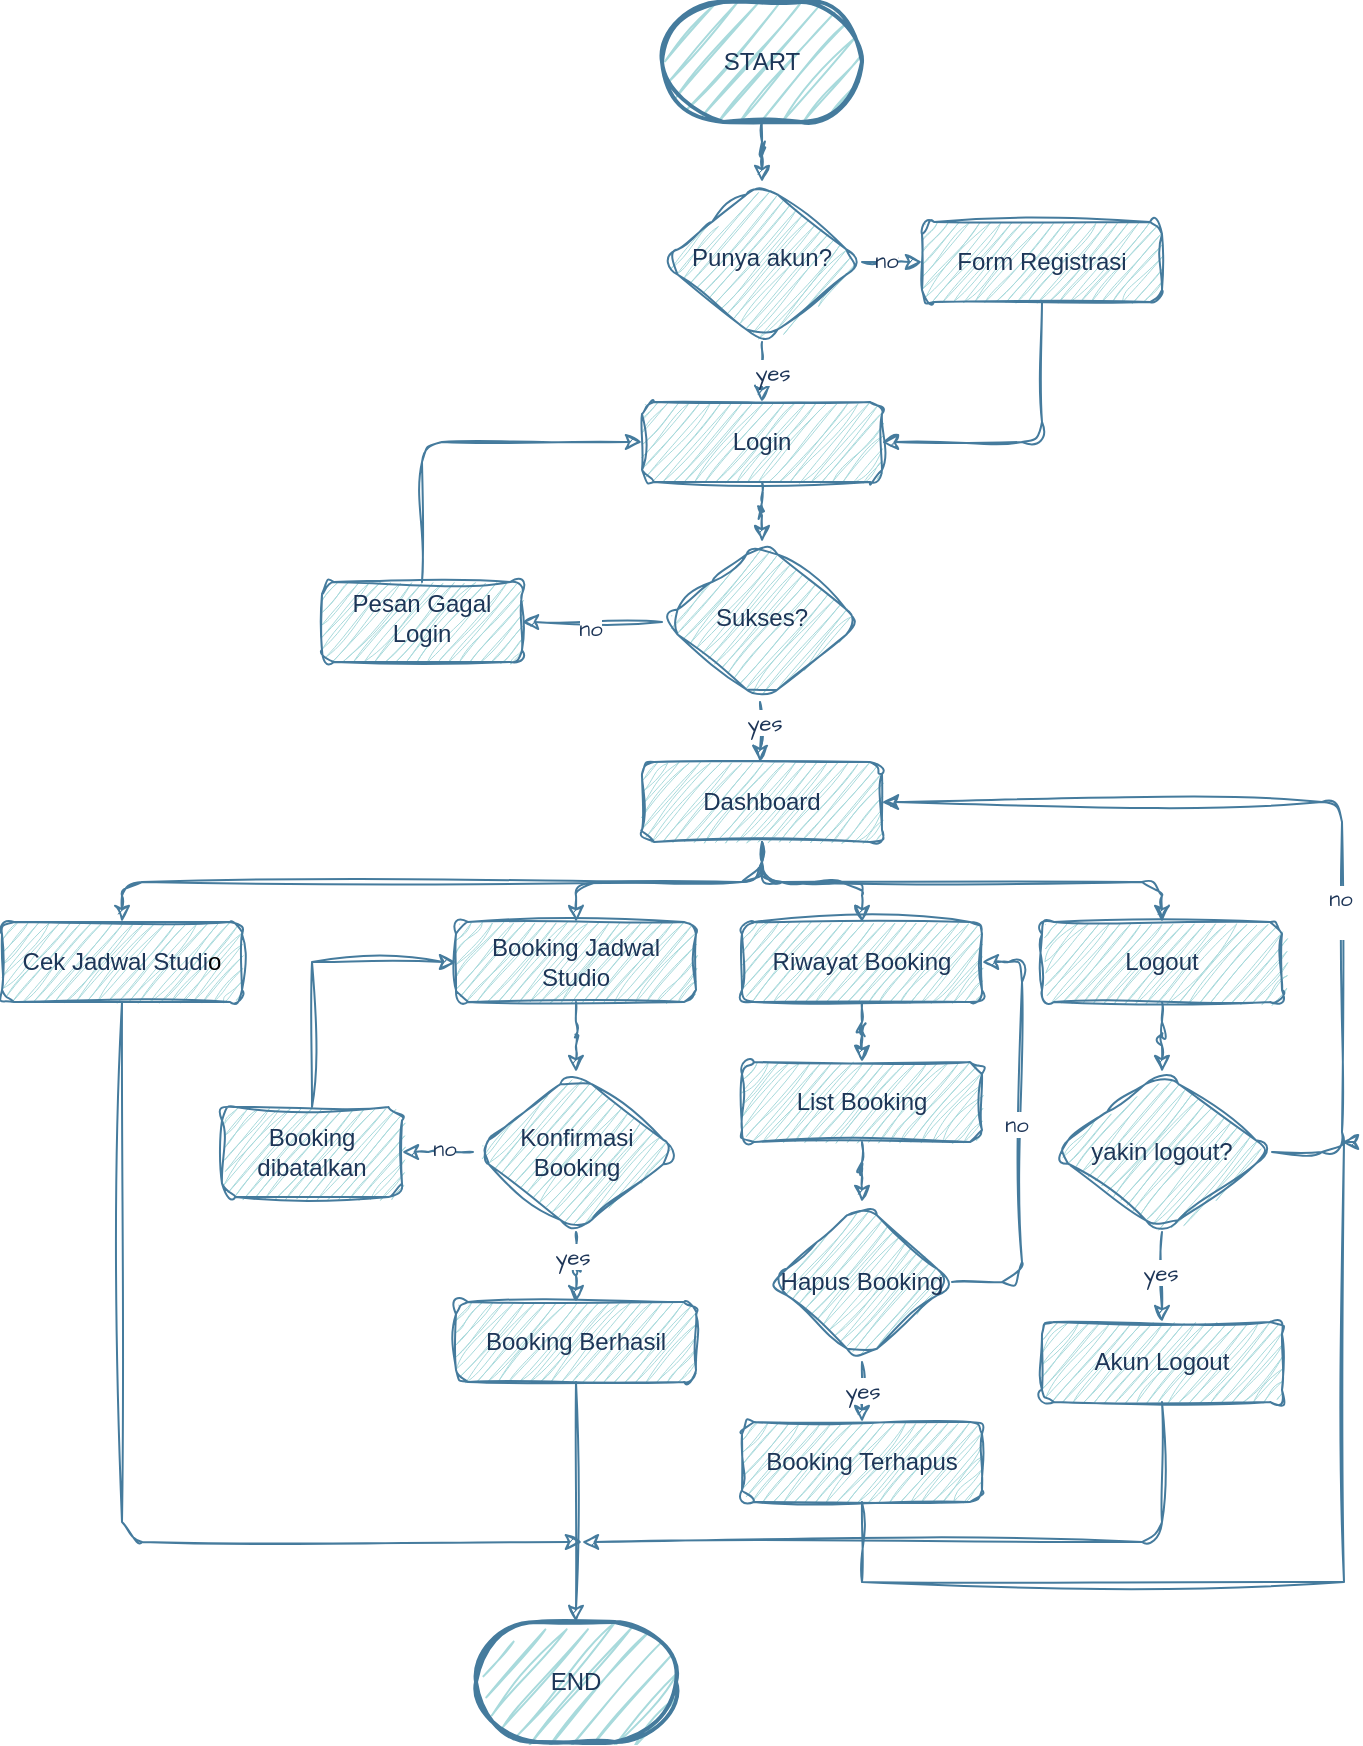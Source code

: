 <mxfile version="26.2.13">
  <diagram id="C5RBs43oDa-KdzZeNtuy" name="Page-1">
    <mxGraphModel dx="597" dy="327" grid="1" gridSize="10" guides="1" tooltips="1" connect="1" arrows="1" fold="1" page="1" pageScale="1" pageWidth="1169" pageHeight="827" background="none" math="0" shadow="0" adaptiveColors="simple">
      <root>
        <mxCell id="WIyWlLk6GJQsqaUBKTNV-0" />
        <mxCell id="WIyWlLk6GJQsqaUBKTNV-1" parent="WIyWlLk6GJQsqaUBKTNV-0" />
        <mxCell id="QhW3a99j18ydDRRvAq2B-8" value="" style="edgeStyle=orthogonalEdgeStyle;rounded=1;orthogonalLoop=1;jettySize=auto;html=1;labelBackgroundColor=none;strokeColor=#457B9D;fontColor=default;sketch=1;curveFitting=1;jiggle=2;" edge="1" parent="WIyWlLk6GJQsqaUBKTNV-1" source="QhW3a99j18ydDRRvAq2B-2" target="QhW3a99j18ydDRRvAq2B-6">
          <mxGeometry relative="1" as="geometry" />
        </mxCell>
        <mxCell id="QhW3a99j18ydDRRvAq2B-100" value="no" style="edgeLabel;html=1;align=center;verticalAlign=middle;resizable=0;points=[];sketch=1;hachureGap=4;jiggle=2;curveFitting=1;strokeColor=#457B9D;fontFamily=Architects Daughter;fontSource=https%3A%2F%2Ffonts.googleapis.com%2Fcss%3Ffamily%3DArchitects%2BDaughter;fontColor=#1D3557;fillColor=#A8DADC;" vertex="1" connectable="0" parent="QhW3a99j18ydDRRvAq2B-8">
          <mxGeometry x="0.252" y="1" relative="1" as="geometry">
            <mxPoint as="offset" />
          </mxGeometry>
        </mxCell>
        <mxCell id="QhW3a99j18ydDRRvAq2B-9" value="" style="edgeStyle=orthogonalEdgeStyle;rounded=1;orthogonalLoop=1;jettySize=auto;html=1;labelBackgroundColor=none;strokeColor=#457B9D;fontColor=default;sketch=1;curveFitting=1;jiggle=2;" edge="1" parent="WIyWlLk6GJQsqaUBKTNV-1" source="QhW3a99j18ydDRRvAq2B-2" target="QhW3a99j18ydDRRvAq2B-4">
          <mxGeometry relative="1" as="geometry" />
        </mxCell>
        <mxCell id="QhW3a99j18ydDRRvAq2B-101" value="yes" style="edgeLabel;html=1;align=center;verticalAlign=middle;resizable=0;points=[];sketch=1;hachureGap=4;jiggle=2;curveFitting=1;strokeColor=#457B9D;fontFamily=Architects Daughter;fontSource=https%3A%2F%2Ffonts.googleapis.com%2Fcss%3Ffamily%3DArchitects%2BDaughter;fontColor=#1D3557;fillColor=#A8DADC;" vertex="1" connectable="0" parent="QhW3a99j18ydDRRvAq2B-9">
          <mxGeometry x="0.028" y="-5" relative="1" as="geometry">
            <mxPoint as="offset" />
          </mxGeometry>
        </mxCell>
        <mxCell id="QhW3a99j18ydDRRvAq2B-2" value="Punya akun?" style="rhombus;whiteSpace=wrap;html=1;shadow=0;fontFamily=Helvetica;fontSize=12;align=center;strokeWidth=1;spacing=6;spacingTop=-4;fillColor=#A8DADC;labelBackgroundColor=none;strokeColor=#457B9D;fontColor=#1D3557;rounded=1;sketch=1;curveFitting=1;jiggle=2;" vertex="1" parent="WIyWlLk6GJQsqaUBKTNV-1">
          <mxGeometry x="540" y="140" width="100" height="80" as="geometry" />
        </mxCell>
        <mxCell id="QhW3a99j18ydDRRvAq2B-14" value="" style="edgeStyle=orthogonalEdgeStyle;rounded=1;orthogonalLoop=1;jettySize=auto;html=1;labelBackgroundColor=none;strokeColor=#457B9D;fontColor=default;sketch=1;curveFitting=1;jiggle=2;" edge="1" parent="WIyWlLk6GJQsqaUBKTNV-1" source="QhW3a99j18ydDRRvAq2B-4" target="QhW3a99j18ydDRRvAq2B-13">
          <mxGeometry relative="1" as="geometry" />
        </mxCell>
        <mxCell id="QhW3a99j18ydDRRvAq2B-4" value="Login&lt;span style=&quot;color: rgba(0, 0, 0, 0); font-family: monospace; font-size: 0px; text-align: start; text-wrap-mode: nowrap;&quot;&gt;%3CmxGraphModel%3E%3Croot%3E%3CmxCell%20id%3D%220%22%2F%3E%3CmxCell%20id%3D%221%22%20parent%3D%220%22%2F%3E%3CmxCell%20id%3D%222%22%20value%3D%22Plug%20in%20lamp%22%20style%3D%22rounded%3D1%3BwhiteSpace%3Dwrap%3Bhtml%3D1%3BfontSize%3D12%3Bglass%3D0%3BstrokeWidth%3D1%3Bshadow%3D0%3B%22%20vertex%3D%221%22%20parent%3D%221%22%3E%3CmxGeometry%20x%3D%22320%22%20y%3D%22190%22%20width%3D%22120%22%20height%3D%2240%22%20as%3D%22geometry%22%2F%3E%3C%2FmxCell%3E%3C%2Froot%3E%3C%2FmxGraphModel%3E&lt;/span&gt;&lt;span style=&quot;color: rgba(0, 0, 0, 0); font-family: monospace; font-size: 0px; text-align: start; text-wrap-mode: nowrap;&quot;&gt;%3CmxGraphModel%3E%3Croot%3E%3CmxCell%20id%3D%220%22%2F%3E%3CmxCell%20id%3D%221%22%20parent%3D%220%22%2F%3E%3CmxCell%20id%3D%222%22%20value%3D%22Plug%20in%20lamp%22%20style%3D%22rounded%3D1%3BwhiteSpace%3Dwrap%3Bhtml%3D1%3BfontSize%3D12%3Bglass%3D0%3BstrokeWidth%3D1%3Bshadow%3D0%3B%22%20vertex%3D%221%22%20parent%3D%221%22%3E%3CmxGeometry%20x%3D%22320%22%20y%3D%22190%22%20width%3D%22120%22%20height%3D%2240%22%20as%3D%22geometry%22%2F%3E%3C%2FmxCell%3E%3C%2Froot%3E%3C%2FmxGraphModel%3E&lt;/span&gt;" style="rounded=1;whiteSpace=wrap;html=1;fontSize=12;glass=0;strokeWidth=1;shadow=0;fillColor=#A8DADC;labelBackgroundColor=none;strokeColor=#457B9D;fontColor=#1D3557;sketch=1;curveFitting=1;jiggle=2;" vertex="1" parent="WIyWlLk6GJQsqaUBKTNV-1">
          <mxGeometry x="530" y="250" width="120" height="40" as="geometry" />
        </mxCell>
        <mxCell id="QhW3a99j18ydDRRvAq2B-12" style="edgeStyle=orthogonalEdgeStyle;rounded=1;orthogonalLoop=1;jettySize=auto;html=1;exitX=0.5;exitY=1;exitDx=0;exitDy=0;entryX=1;entryY=0.5;entryDx=0;entryDy=0;labelBackgroundColor=none;strokeColor=#457B9D;fontColor=default;sketch=1;curveFitting=1;jiggle=2;" edge="1" parent="WIyWlLk6GJQsqaUBKTNV-1" source="QhW3a99j18ydDRRvAq2B-6" target="QhW3a99j18ydDRRvAq2B-4">
          <mxGeometry relative="1" as="geometry">
            <mxPoint x="730" y="270" as="targetPoint" />
          </mxGeometry>
        </mxCell>
        <mxCell id="QhW3a99j18ydDRRvAq2B-6" value="Form Registrasi" style="rounded=1;whiteSpace=wrap;html=1;fontSize=12;glass=0;strokeWidth=1;shadow=0;fillColor=#A8DADC;labelBackgroundColor=none;strokeColor=#457B9D;fontColor=#1D3557;sketch=1;curveFitting=1;jiggle=2;" vertex="1" parent="WIyWlLk6GJQsqaUBKTNV-1">
          <mxGeometry x="670" y="160" width="120" height="40" as="geometry" />
        </mxCell>
        <mxCell id="QhW3a99j18ydDRRvAq2B-16" value="" style="edgeStyle=orthogonalEdgeStyle;rounded=1;orthogonalLoop=1;jettySize=auto;html=1;labelBackgroundColor=none;strokeColor=#457B9D;fontColor=default;sketch=1;curveFitting=1;jiggle=2;" edge="1" parent="WIyWlLk6GJQsqaUBKTNV-1">
          <mxGeometry relative="1" as="geometry">
            <mxPoint x="589.034" y="399.972" as="sourcePoint" />
            <mxPoint x="589.034" y="430.0" as="targetPoint" />
          </mxGeometry>
        </mxCell>
        <mxCell id="QhW3a99j18ydDRRvAq2B-102" value="yes" style="edgeLabel;html=1;align=center;verticalAlign=middle;resizable=0;points=[];sketch=1;hachureGap=4;jiggle=2;curveFitting=1;strokeColor=#457B9D;fontFamily=Architects Daughter;fontSource=https%3A%2F%2Ffonts.googleapis.com%2Fcss%3Ffamily%3DArchitects%2BDaughter;fontColor=#1D3557;fillColor=#A8DADC;" vertex="1" connectable="0" parent="QhW3a99j18ydDRRvAq2B-16">
          <mxGeometry x="-0.362" y="2" relative="1" as="geometry">
            <mxPoint as="offset" />
          </mxGeometry>
        </mxCell>
        <mxCell id="QhW3a99j18ydDRRvAq2B-79" value="" style="edgeStyle=orthogonalEdgeStyle;rounded=1;orthogonalLoop=1;jettySize=auto;html=1;labelBackgroundColor=none;strokeColor=#457B9D;fontColor=default;sketch=1;curveFitting=1;jiggle=2;" edge="1" parent="WIyWlLk6GJQsqaUBKTNV-1" source="QhW3a99j18ydDRRvAq2B-13" target="QhW3a99j18ydDRRvAq2B-78">
          <mxGeometry relative="1" as="geometry" />
        </mxCell>
        <mxCell id="QhW3a99j18ydDRRvAq2B-103" value="no" style="edgeLabel;html=1;align=center;verticalAlign=middle;resizable=0;points=[];sketch=1;hachureGap=4;jiggle=2;curveFitting=1;strokeColor=#457B9D;fontFamily=Architects Daughter;fontSource=https%3A%2F%2Ffonts.googleapis.com%2Fcss%3Ffamily%3DArchitects%2BDaughter;fontColor=#1D3557;fillColor=#A8DADC;" vertex="1" connectable="0" parent="QhW3a99j18ydDRRvAq2B-79">
          <mxGeometry x="0.037" y="3" relative="1" as="geometry">
            <mxPoint as="offset" />
          </mxGeometry>
        </mxCell>
        <mxCell id="QhW3a99j18ydDRRvAq2B-13" value="Sukses?" style="rhombus;whiteSpace=wrap;html=1;shadow=0;fontFamily=Helvetica;fontSize=12;align=center;strokeWidth=1;spacing=6;spacingTop=-4;fillColor=#A8DADC;labelBackgroundColor=none;strokeColor=#457B9D;fontColor=#1D3557;rounded=1;sketch=1;curveFitting=1;jiggle=2;" vertex="1" parent="WIyWlLk6GJQsqaUBKTNV-1">
          <mxGeometry x="540" y="320" width="100" height="80" as="geometry" />
        </mxCell>
        <mxCell id="QhW3a99j18ydDRRvAq2B-22" value="" style="edgeStyle=orthogonalEdgeStyle;rounded=1;orthogonalLoop=1;jettySize=auto;html=1;labelBackgroundColor=none;strokeColor=#457B9D;fontColor=default;sketch=1;curveFitting=1;jiggle=2;" edge="1" parent="WIyWlLk6GJQsqaUBKTNV-1" source="QhW3a99j18ydDRRvAq2B-15" target="QhW3a99j18ydDRRvAq2B-21">
          <mxGeometry relative="1" as="geometry" />
        </mxCell>
        <mxCell id="QhW3a99j18ydDRRvAq2B-28" style="edgeStyle=orthogonalEdgeStyle;rounded=1;orthogonalLoop=1;jettySize=auto;html=1;exitX=0.5;exitY=1;exitDx=0;exitDy=0;entryX=0.5;entryY=0;entryDx=0;entryDy=0;labelBackgroundColor=none;strokeColor=#457B9D;fontColor=default;sketch=1;curveFitting=1;jiggle=2;" edge="1" parent="WIyWlLk6GJQsqaUBKTNV-1" source="QhW3a99j18ydDRRvAq2B-15">
          <mxGeometry relative="1" as="geometry">
            <mxPoint x="790" y="510" as="targetPoint" />
            <Array as="points">
              <mxPoint x="590" y="490" />
              <mxPoint x="790" y="490" />
            </Array>
          </mxGeometry>
        </mxCell>
        <mxCell id="QhW3a99j18ydDRRvAq2B-34" style="edgeStyle=orthogonalEdgeStyle;rounded=1;orthogonalLoop=1;jettySize=auto;html=1;exitX=0.5;exitY=1;exitDx=0;exitDy=0;entryX=0.5;entryY=0;entryDx=0;entryDy=0;labelBackgroundColor=none;strokeColor=#457B9D;fontColor=default;sketch=1;curveFitting=1;jiggle=2;" edge="1" parent="WIyWlLk6GJQsqaUBKTNV-1" source="QhW3a99j18ydDRRvAq2B-15" target="QhW3a99j18ydDRRvAq2B-32">
          <mxGeometry relative="1" as="geometry" />
        </mxCell>
        <mxCell id="QhW3a99j18ydDRRvAq2B-85" style="edgeStyle=orthogonalEdgeStyle;rounded=1;orthogonalLoop=1;jettySize=auto;html=1;exitX=0.5;exitY=1;exitDx=0;exitDy=0;entryX=0.5;entryY=0;entryDx=0;entryDy=0;labelBackgroundColor=none;strokeColor=#457B9D;fontColor=default;sketch=1;curveFitting=1;jiggle=2;" edge="1" parent="WIyWlLk6GJQsqaUBKTNV-1" source="QhW3a99j18ydDRRvAq2B-15" target="QhW3a99j18ydDRRvAq2B-38">
          <mxGeometry relative="1" as="geometry" />
        </mxCell>
        <mxCell id="QhW3a99j18ydDRRvAq2B-15" value="Dashboard" style="rounded=1;whiteSpace=wrap;html=1;fontSize=12;glass=0;strokeWidth=1;shadow=0;fillColor=#A8DADC;labelBackgroundColor=none;strokeColor=#457B9D;fontColor=#1D3557;sketch=1;curveFitting=1;jiggle=2;" vertex="1" parent="WIyWlLk6GJQsqaUBKTNV-1">
          <mxGeometry x="530" y="430" width="120" height="40" as="geometry" />
        </mxCell>
        <mxCell id="QhW3a99j18ydDRRvAq2B-40" value="" style="edgeStyle=orthogonalEdgeStyle;rounded=1;orthogonalLoop=1;jettySize=auto;html=1;labelBackgroundColor=none;strokeColor=#457B9D;fontColor=default;sketch=1;curveFitting=1;jiggle=2;" edge="1" parent="WIyWlLk6GJQsqaUBKTNV-1" source="QhW3a99j18ydDRRvAq2B-21" target="QhW3a99j18ydDRRvAq2B-39">
          <mxGeometry relative="1" as="geometry" />
        </mxCell>
        <mxCell id="QhW3a99j18ydDRRvAq2B-21" value="Booking Jadwal Studio" style="rounded=1;whiteSpace=wrap;html=1;fontSize=12;glass=0;strokeWidth=1;shadow=0;fillColor=#A8DADC;labelBackgroundColor=none;strokeColor=#457B9D;fontColor=#1D3557;sketch=1;curveFitting=1;jiggle=2;" vertex="1" parent="WIyWlLk6GJQsqaUBKTNV-1">
          <mxGeometry x="437" y="510" width="120" height="40" as="geometry" />
        </mxCell>
        <mxCell id="QhW3a99j18ydDRRvAq2B-48" value="" style="edgeStyle=orthogonalEdgeStyle;rounded=1;orthogonalLoop=1;jettySize=auto;html=1;labelBackgroundColor=none;strokeColor=#457B9D;fontColor=default;sketch=1;curveFitting=1;jiggle=2;" edge="1" parent="WIyWlLk6GJQsqaUBKTNV-1" source="QhW3a99j18ydDRRvAq2B-32" target="QhW3a99j18ydDRRvAq2B-47">
          <mxGeometry relative="1" as="geometry" />
        </mxCell>
        <mxCell id="QhW3a99j18ydDRRvAq2B-32" value="Riwayat Booking" style="rounded=1;whiteSpace=wrap;html=1;fontSize=12;glass=0;strokeWidth=1;shadow=0;fillColor=#A8DADC;labelBackgroundColor=none;strokeColor=#457B9D;fontColor=#1D3557;sketch=1;curveFitting=1;jiggle=2;" vertex="1" parent="WIyWlLk6GJQsqaUBKTNV-1">
          <mxGeometry x="580" y="510" width="120" height="40" as="geometry" />
        </mxCell>
        <mxCell id="QhW3a99j18ydDRRvAq2B-60" value="" style="edgeStyle=orthogonalEdgeStyle;rounded=1;orthogonalLoop=1;jettySize=auto;html=1;labelBackgroundColor=none;strokeColor=#457B9D;fontColor=default;sketch=1;curveFitting=1;jiggle=2;" edge="1" parent="WIyWlLk6GJQsqaUBKTNV-1" source="QhW3a99j18ydDRRvAq2B-35" target="QhW3a99j18ydDRRvAq2B-59">
          <mxGeometry relative="1" as="geometry" />
        </mxCell>
        <mxCell id="QhW3a99j18ydDRRvAq2B-35" value="Logout" style="rounded=1;whiteSpace=wrap;html=1;fontSize=12;glass=0;strokeWidth=1;shadow=0;fillColor=#A8DADC;labelBackgroundColor=none;strokeColor=#457B9D;fontColor=#1D3557;sketch=1;curveFitting=1;jiggle=2;" vertex="1" parent="WIyWlLk6GJQsqaUBKTNV-1">
          <mxGeometry x="730" y="510" width="120" height="40" as="geometry" />
        </mxCell>
        <mxCell id="QhW3a99j18ydDRRvAq2B-87" style="edgeStyle=orthogonalEdgeStyle;rounded=1;orthogonalLoop=1;jettySize=auto;html=1;exitX=0.5;exitY=1;exitDx=0;exitDy=0;labelBackgroundColor=none;strokeColor=#457B9D;fontColor=default;sketch=1;curveFitting=1;jiggle=2;" edge="1" parent="WIyWlLk6GJQsqaUBKTNV-1" source="QhW3a99j18ydDRRvAq2B-38">
          <mxGeometry relative="1" as="geometry">
            <mxPoint x="500" y="820" as="targetPoint" />
            <Array as="points">
              <mxPoint x="270" y="820" />
            </Array>
          </mxGeometry>
        </mxCell>
        <mxCell id="QhW3a99j18ydDRRvAq2B-38" value="Cek Jadwal Studi&lt;span style=&quot;background-color: transparent; color: light-dark(rgb(0, 0, 0), rgb(255, 255, 255));&quot;&gt;o&lt;/span&gt;" style="rounded=1;whiteSpace=wrap;html=1;fontSize=12;glass=0;strokeWidth=1;shadow=0;fillColor=#A8DADC;labelBackgroundColor=none;strokeColor=#457B9D;fontColor=#1D3557;sketch=1;curveFitting=1;jiggle=2;" vertex="1" parent="WIyWlLk6GJQsqaUBKTNV-1">
          <mxGeometry x="210" y="510" width="120" height="40" as="geometry" />
        </mxCell>
        <mxCell id="QhW3a99j18ydDRRvAq2B-42" value="" style="edgeStyle=orthogonalEdgeStyle;rounded=1;orthogonalLoop=1;jettySize=auto;html=1;labelBackgroundColor=none;strokeColor=#457B9D;fontColor=default;sketch=1;curveFitting=1;jiggle=2;" edge="1" parent="WIyWlLk6GJQsqaUBKTNV-1" source="QhW3a99j18ydDRRvAq2B-39" target="QhW3a99j18ydDRRvAq2B-41">
          <mxGeometry relative="1" as="geometry" />
        </mxCell>
        <mxCell id="QhW3a99j18ydDRRvAq2B-97" value="yes" style="edgeLabel;html=1;align=center;verticalAlign=middle;resizable=0;points=[];sketch=1;hachureGap=4;jiggle=2;curveFitting=1;strokeColor=#457B9D;fontFamily=Architects Daughter;fontSource=https%3A%2F%2Ffonts.googleapis.com%2Fcss%3Ffamily%3DArchitects%2BDaughter;fontColor=#1D3557;fillColor=#A8DADC;" vertex="1" connectable="0" parent="QhW3a99j18ydDRRvAq2B-42">
          <mxGeometry x="-0.461" y="-2" relative="1" as="geometry">
            <mxPoint as="offset" />
          </mxGeometry>
        </mxCell>
        <mxCell id="QhW3a99j18ydDRRvAq2B-83" value="" style="edgeStyle=orthogonalEdgeStyle;rounded=1;orthogonalLoop=1;jettySize=auto;html=1;labelBackgroundColor=none;strokeColor=#457B9D;fontColor=default;sketch=1;curveFitting=1;jiggle=2;" edge="1" parent="WIyWlLk6GJQsqaUBKTNV-1" source="QhW3a99j18ydDRRvAq2B-39" target="QhW3a99j18ydDRRvAq2B-82">
          <mxGeometry relative="1" as="geometry" />
        </mxCell>
        <mxCell id="QhW3a99j18ydDRRvAq2B-98" value="no" style="edgeLabel;html=1;align=center;verticalAlign=middle;resizable=0;points=[];sketch=1;hachureGap=4;jiggle=2;curveFitting=1;strokeColor=#457B9D;fontFamily=Architects Daughter;fontSource=https%3A%2F%2Ffonts.googleapis.com%2Fcss%3Ffamily%3DArchitects%2BDaughter;fontColor=#1D3557;fillColor=#A8DADC;" vertex="1" connectable="0" parent="QhW3a99j18ydDRRvAq2B-83">
          <mxGeometry x="-0.329" y="-2" relative="1" as="geometry">
            <mxPoint as="offset" />
          </mxGeometry>
        </mxCell>
        <mxCell id="QhW3a99j18ydDRRvAq2B-39" value="Konfirmasi Booking" style="rhombus;whiteSpace=wrap;html=1;rounded=1;glass=0;strokeWidth=1;shadow=0;fillColor=#A8DADC;labelBackgroundColor=none;strokeColor=#457B9D;fontColor=#1D3557;sketch=1;curveFitting=1;jiggle=2;" vertex="1" parent="WIyWlLk6GJQsqaUBKTNV-1">
          <mxGeometry x="445.5" y="585" width="103" height="80" as="geometry" />
        </mxCell>
        <mxCell id="QhW3a99j18ydDRRvAq2B-41" value="Booking Berhasil" style="whiteSpace=wrap;html=1;rounded=1;glass=0;strokeWidth=1;shadow=0;fillColor=#A8DADC;labelBackgroundColor=none;strokeColor=#457B9D;fontColor=#1D3557;sketch=1;curveFitting=1;jiggle=2;" vertex="1" parent="WIyWlLk6GJQsqaUBKTNV-1">
          <mxGeometry x="437" y="700" width="120" height="40" as="geometry" />
        </mxCell>
        <mxCell id="QhW3a99j18ydDRRvAq2B-51" value="" style="edgeStyle=orthogonalEdgeStyle;rounded=1;orthogonalLoop=1;jettySize=auto;html=1;labelBackgroundColor=none;strokeColor=#457B9D;fontColor=default;sketch=1;curveFitting=1;jiggle=2;" edge="1" parent="WIyWlLk6GJQsqaUBKTNV-1" source="QhW3a99j18ydDRRvAq2B-47" target="QhW3a99j18ydDRRvAq2B-50">
          <mxGeometry relative="1" as="geometry" />
        </mxCell>
        <mxCell id="QhW3a99j18ydDRRvAq2B-47" value="List Booking" style="rounded=1;whiteSpace=wrap;html=1;fontSize=12;glass=0;strokeWidth=1;shadow=0;fillColor=#A8DADC;labelBackgroundColor=none;strokeColor=#457B9D;fontColor=#1D3557;sketch=1;curveFitting=1;jiggle=2;" vertex="1" parent="WIyWlLk6GJQsqaUBKTNV-1">
          <mxGeometry x="580" y="580" width="120" height="40" as="geometry" />
        </mxCell>
        <mxCell id="QhW3a99j18ydDRRvAq2B-90" style="edgeStyle=orthogonalEdgeStyle;rounded=1;orthogonalLoop=1;jettySize=auto;html=1;exitX=1;exitY=0.5;exitDx=0;exitDy=0;entryX=1;entryY=0.5;entryDx=0;entryDy=0;labelBackgroundColor=none;strokeColor=#457B9D;fontColor=default;sketch=1;curveFitting=1;jiggle=2;" edge="1" parent="WIyWlLk6GJQsqaUBKTNV-1" source="QhW3a99j18ydDRRvAq2B-50" target="QhW3a99j18ydDRRvAq2B-32">
          <mxGeometry relative="1" as="geometry">
            <Array as="points">
              <mxPoint x="720" y="690" />
              <mxPoint x="720" y="530" />
            </Array>
          </mxGeometry>
        </mxCell>
        <mxCell id="QhW3a99j18ydDRRvAq2B-95" value="no" style="edgeLabel;html=1;align=center;verticalAlign=middle;resizable=0;points=[];sketch=1;hachureGap=4;jiggle=2;curveFitting=1;strokeColor=#457B9D;fontFamily=Architects Daughter;fontSource=https%3A%2F%2Ffonts.googleapis.com%2Fcss%3Ffamily%3DArchitects%2BDaughter;fontColor=#1D3557;fillColor=#A8DADC;" vertex="1" connectable="0" parent="QhW3a99j18ydDRRvAq2B-90">
          <mxGeometry x="0.067" y="3" relative="1" as="geometry">
            <mxPoint as="offset" />
          </mxGeometry>
        </mxCell>
        <mxCell id="QhW3a99j18ydDRRvAq2B-104" value="" style="edgeStyle=orthogonalEdgeStyle;rounded=0;sketch=1;hachureGap=4;jiggle=2;curveFitting=1;orthogonalLoop=1;jettySize=auto;html=1;strokeColor=#457B9D;fontFamily=Architects Daughter;fontSource=https%3A%2F%2Ffonts.googleapis.com%2Fcss%3Ffamily%3DArchitects%2BDaughter;fontColor=#1D3557;fillColor=#A8DADC;" edge="1" parent="WIyWlLk6GJQsqaUBKTNV-1" source="QhW3a99j18ydDRRvAq2B-50" target="QhW3a99j18ydDRRvAq2B-56">
          <mxGeometry relative="1" as="geometry" />
        </mxCell>
        <mxCell id="QhW3a99j18ydDRRvAq2B-105" value="yes" style="edgeLabel;html=1;align=center;verticalAlign=middle;resizable=0;points=[];sketch=1;hachureGap=4;jiggle=2;curveFitting=1;strokeColor=#457B9D;fontFamily=Architects Daughter;fontSource=https%3A%2F%2Ffonts.googleapis.com%2Fcss%3Ffamily%3DArchitects%2BDaughter;fontColor=#1D3557;fillColor=#A8DADC;" vertex="1" connectable="0" parent="QhW3a99j18ydDRRvAq2B-104">
          <mxGeometry x="0.334" relative="1" as="geometry">
            <mxPoint as="offset" />
          </mxGeometry>
        </mxCell>
        <mxCell id="QhW3a99j18ydDRRvAq2B-50" value="Hapus Booking" style="rhombus;whiteSpace=wrap;html=1;rounded=1;glass=0;strokeWidth=1;shadow=0;fillColor=#A8DADC;labelBackgroundColor=none;strokeColor=#457B9D;fontColor=#1D3557;sketch=1;curveFitting=1;jiggle=2;" vertex="1" parent="WIyWlLk6GJQsqaUBKTNV-1">
          <mxGeometry x="595" y="650" width="90" height="80" as="geometry" />
        </mxCell>
        <mxCell id="QhW3a99j18ydDRRvAq2B-111" style="edgeStyle=orthogonalEdgeStyle;rounded=0;sketch=1;hachureGap=4;jiggle=2;curveFitting=1;orthogonalLoop=1;jettySize=auto;html=1;exitX=0.5;exitY=1;exitDx=0;exitDy=0;strokeColor=#457B9D;fontFamily=Architects Daughter;fontSource=https%3A%2F%2Ffonts.googleapis.com%2Fcss%3Ffamily%3DArchitects%2BDaughter;fontColor=#1D3557;fillColor=#A8DADC;" edge="1" parent="WIyWlLk6GJQsqaUBKTNV-1" source="QhW3a99j18ydDRRvAq2B-56">
          <mxGeometry relative="1" as="geometry">
            <mxPoint x="880" y="620" as="targetPoint" />
            <Array as="points">
              <mxPoint x="640" y="840" />
              <mxPoint x="881" y="840" />
              <mxPoint x="881" y="620" />
            </Array>
          </mxGeometry>
        </mxCell>
        <mxCell id="QhW3a99j18ydDRRvAq2B-56" value="Booking Terhapus" style="whiteSpace=wrap;html=1;rounded=1;glass=0;strokeWidth=1;shadow=0;fillColor=#A8DADC;labelBackgroundColor=none;strokeColor=#457B9D;fontColor=#1D3557;sketch=1;curveFitting=1;jiggle=2;" vertex="1" parent="WIyWlLk6GJQsqaUBKTNV-1">
          <mxGeometry x="580" y="760" width="120" height="40" as="geometry" />
        </mxCell>
        <mxCell id="QhW3a99j18ydDRRvAq2B-62" value="" style="edgeStyle=orthogonalEdgeStyle;rounded=1;orthogonalLoop=1;jettySize=auto;html=1;labelBackgroundColor=none;strokeColor=#457B9D;fontColor=default;sketch=1;curveFitting=1;jiggle=2;" edge="1" parent="WIyWlLk6GJQsqaUBKTNV-1" source="QhW3a99j18ydDRRvAq2B-59" target="QhW3a99j18ydDRRvAq2B-61">
          <mxGeometry relative="1" as="geometry" />
        </mxCell>
        <mxCell id="QhW3a99j18ydDRRvAq2B-96" value="yes" style="edgeLabel;html=1;align=center;verticalAlign=middle;resizable=0;points=[];sketch=1;hachureGap=4;jiggle=2;curveFitting=1;strokeColor=#457B9D;fontFamily=Architects Daughter;fontSource=https%3A%2F%2Ffonts.googleapis.com%2Fcss%3Ffamily%3DArchitects%2BDaughter;fontColor=#1D3557;fillColor=#A8DADC;" vertex="1" connectable="0" parent="QhW3a99j18ydDRRvAq2B-62">
          <mxGeometry x="-0.123" y="-1" relative="1" as="geometry">
            <mxPoint as="offset" />
          </mxGeometry>
        </mxCell>
        <mxCell id="QhW3a99j18ydDRRvAq2B-93" style="edgeStyle=orthogonalEdgeStyle;rounded=1;orthogonalLoop=1;jettySize=auto;html=1;exitX=1;exitY=0.5;exitDx=0;exitDy=0;entryX=1;entryY=0.5;entryDx=0;entryDy=0;labelBackgroundColor=none;strokeColor=#457B9D;fontColor=default;sketch=1;curveFitting=1;jiggle=2;" edge="1" parent="WIyWlLk6GJQsqaUBKTNV-1" source="QhW3a99j18ydDRRvAq2B-59" target="QhW3a99j18ydDRRvAq2B-15">
          <mxGeometry relative="1" as="geometry">
            <Array as="points">
              <mxPoint x="880" y="625" />
              <mxPoint x="880" y="450" />
            </Array>
          </mxGeometry>
        </mxCell>
        <mxCell id="QhW3a99j18ydDRRvAq2B-94" value="no&lt;div&gt;&lt;br&gt;&lt;/div&gt;" style="edgeLabel;html=1;align=center;verticalAlign=middle;resizable=0;points=[];sketch=1;hachureGap=4;jiggle=2;curveFitting=1;strokeColor=#457B9D;fontFamily=Architects Daughter;fontSource=https%3A%2F%2Ffonts.googleapis.com%2Fcss%3Ffamily%3DArchitects%2BDaughter;fontColor=#1D3557;fillColor=#A8DADC;" vertex="1" connectable="0" parent="QhW3a99j18ydDRRvAq2B-93">
          <mxGeometry x="-0.296" y="1" relative="1" as="geometry">
            <mxPoint as="offset" />
          </mxGeometry>
        </mxCell>
        <mxCell id="QhW3a99j18ydDRRvAq2B-59" value="yakin logout?" style="rhombus;whiteSpace=wrap;html=1;rounded=1;glass=0;strokeWidth=1;shadow=0;fillColor=#A8DADC;labelBackgroundColor=none;strokeColor=#457B9D;fontColor=#1D3557;sketch=1;curveFitting=1;jiggle=2;" vertex="1" parent="WIyWlLk6GJQsqaUBKTNV-1">
          <mxGeometry x="735" y="585" width="110" height="80" as="geometry" />
        </mxCell>
        <mxCell id="QhW3a99j18ydDRRvAq2B-88" style="edgeStyle=orthogonalEdgeStyle;rounded=1;orthogonalLoop=1;jettySize=auto;html=1;exitX=0.5;exitY=1;exitDx=0;exitDy=0;labelBackgroundColor=none;strokeColor=#457B9D;fontColor=default;sketch=1;curveFitting=1;jiggle=2;" edge="1" parent="WIyWlLk6GJQsqaUBKTNV-1" source="QhW3a99j18ydDRRvAq2B-61">
          <mxGeometry relative="1" as="geometry">
            <mxPoint x="500" y="820" as="targetPoint" />
            <Array as="points">
              <mxPoint x="790" y="820" />
            </Array>
          </mxGeometry>
        </mxCell>
        <mxCell id="QhW3a99j18ydDRRvAq2B-61" value="Akun Logout" style="whiteSpace=wrap;html=1;rounded=1;glass=0;strokeWidth=1;shadow=0;fillColor=#A8DADC;labelBackgroundColor=none;strokeColor=#457B9D;fontColor=#1D3557;sketch=1;curveFitting=1;jiggle=2;" vertex="1" parent="WIyWlLk6GJQsqaUBKTNV-1">
          <mxGeometry x="730" y="710" width="120" height="40" as="geometry" />
        </mxCell>
        <mxCell id="QhW3a99j18ydDRRvAq2B-67" value="END" style="strokeWidth=2;html=1;shape=mxgraph.flowchart.terminator;whiteSpace=wrap;fillColor=#A8DADC;labelBackgroundColor=none;strokeColor=#457B9D;fontColor=#1D3557;rounded=1;sketch=1;curveFitting=1;jiggle=2;" vertex="1" parent="WIyWlLk6GJQsqaUBKTNV-1">
          <mxGeometry x="447" y="860" width="100" height="60" as="geometry" />
        </mxCell>
        <mxCell id="QhW3a99j18ydDRRvAq2B-69" value="" style="edgeStyle=orthogonalEdgeStyle;rounded=1;orthogonalLoop=1;jettySize=auto;html=1;labelBackgroundColor=none;strokeColor=#457B9D;fontColor=default;sketch=1;curveFitting=1;jiggle=2;" edge="1" parent="WIyWlLk6GJQsqaUBKTNV-1" source="QhW3a99j18ydDRRvAq2B-68" target="QhW3a99j18ydDRRvAq2B-2">
          <mxGeometry relative="1" as="geometry" />
        </mxCell>
        <mxCell id="QhW3a99j18ydDRRvAq2B-68" value="START" style="strokeWidth=2;html=1;shape=mxgraph.flowchart.terminator;whiteSpace=wrap;fillColor=#A8DADC;labelBackgroundColor=none;strokeColor=#457B9D;fontColor=#1D3557;rounded=1;sketch=1;curveFitting=1;jiggle=2;" vertex="1" parent="WIyWlLk6GJQsqaUBKTNV-1">
          <mxGeometry x="540" y="50" width="100" height="60" as="geometry" />
        </mxCell>
        <mxCell id="QhW3a99j18ydDRRvAq2B-81" style="edgeStyle=orthogonalEdgeStyle;rounded=1;orthogonalLoop=1;jettySize=auto;html=1;exitX=0.5;exitY=0;exitDx=0;exitDy=0;entryX=0;entryY=0.5;entryDx=0;entryDy=0;labelBackgroundColor=none;strokeColor=#457B9D;fontColor=default;sketch=1;curveFitting=1;jiggle=2;" edge="1" parent="WIyWlLk6GJQsqaUBKTNV-1" source="QhW3a99j18ydDRRvAq2B-78" target="QhW3a99j18ydDRRvAq2B-4">
          <mxGeometry relative="1" as="geometry" />
        </mxCell>
        <mxCell id="QhW3a99j18ydDRRvAq2B-78" value="Pesan Gagal Login" style="whiteSpace=wrap;html=1;fillColor=#A8DADC;shadow=0;strokeWidth=1;spacing=6;spacingTop=-4;labelBackgroundColor=none;strokeColor=#457B9D;fontColor=#1D3557;rounded=1;sketch=1;curveFitting=1;jiggle=2;" vertex="1" parent="WIyWlLk6GJQsqaUBKTNV-1">
          <mxGeometry x="370" y="340" width="100" height="40" as="geometry" />
        </mxCell>
        <mxCell id="QhW3a99j18ydDRRvAq2B-112" style="edgeStyle=orthogonalEdgeStyle;rounded=0;sketch=1;hachureGap=4;jiggle=2;curveFitting=1;orthogonalLoop=1;jettySize=auto;html=1;exitX=0.5;exitY=0;exitDx=0;exitDy=0;entryX=0;entryY=0.5;entryDx=0;entryDy=0;strokeColor=#457B9D;fontFamily=Architects Daughter;fontSource=https%3A%2F%2Ffonts.googleapis.com%2Fcss%3Ffamily%3DArchitects%2BDaughter;fontColor=#1D3557;fillColor=#A8DADC;" edge="1" parent="WIyWlLk6GJQsqaUBKTNV-1" source="QhW3a99j18ydDRRvAq2B-82" target="QhW3a99j18ydDRRvAq2B-21">
          <mxGeometry relative="1" as="geometry" />
        </mxCell>
        <mxCell id="QhW3a99j18ydDRRvAq2B-82" value="Booking dibatalkan" style="whiteSpace=wrap;html=1;fillColor=#A8DADC;rounded=1;glass=0;strokeWidth=1;shadow=0;labelBackgroundColor=none;strokeColor=#457B9D;fontColor=#1D3557;sketch=1;curveFitting=1;jiggle=2;" vertex="1" parent="WIyWlLk6GJQsqaUBKTNV-1">
          <mxGeometry x="320" y="602.5" width="90" height="45" as="geometry" />
        </mxCell>
        <mxCell id="QhW3a99j18ydDRRvAq2B-109" style="edgeStyle=orthogonalEdgeStyle;rounded=0;sketch=1;hachureGap=4;jiggle=2;curveFitting=1;orthogonalLoop=1;jettySize=auto;html=1;exitX=0.5;exitY=1;exitDx=0;exitDy=0;entryX=0.5;entryY=0;entryDx=0;entryDy=0;entryPerimeter=0;strokeColor=#457B9D;fontFamily=Architects Daughter;fontSource=https%3A%2F%2Ffonts.googleapis.com%2Fcss%3Ffamily%3DArchitects%2BDaughter;fontColor=#1D3557;fillColor=#A8DADC;" edge="1" parent="WIyWlLk6GJQsqaUBKTNV-1" source="QhW3a99j18ydDRRvAq2B-41" target="QhW3a99j18ydDRRvAq2B-67">
          <mxGeometry relative="1" as="geometry" />
        </mxCell>
      </root>
    </mxGraphModel>
  </diagram>
</mxfile>
